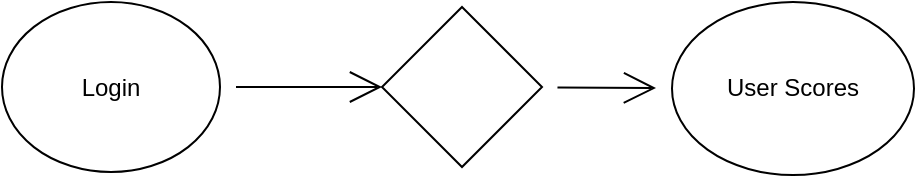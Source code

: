<mxfile version="20.7.4" type="device"><diagram id="9Y4InkmdnhFlzVw_VM1M" name="Page-1"><mxGraphModel dx="2286" dy="979" grid="0" gridSize="10" guides="1" tooltips="1" connect="1" arrows="1" fold="1" page="0" pageScale="1" pageWidth="1654" pageHeight="1169" math="0" shadow="0"><root><mxCell id="0"/><mxCell id="1" parent="0"/><mxCell id="FbrcDNmwWLLE6gR5Xn0R-4" style="edgeStyle=none;curved=1;rounded=0;orthogonalLoop=1;jettySize=auto;html=1;entryX=0;entryY=0.5;entryDx=0;entryDy=0;endArrow=open;startSize=14;endSize=14;sourcePerimeterSpacing=8;targetPerimeterSpacing=8;" parent="1" source="FbrcDNmwWLLE6gR5Xn0R-1" target="FbrcDNmwWLLE6gR5Xn0R-3" edge="1"><mxGeometry relative="1" as="geometry"/></mxCell><mxCell id="FbrcDNmwWLLE6gR5Xn0R-1" value="Login" style="ellipse;whiteSpace=wrap;html=1;" parent="1" vertex="1"><mxGeometry x="-267" y="79" width="109" height="85" as="geometry"/></mxCell><mxCell id="FbrcDNmwWLLE6gR5Xn0R-2" value="User Scores&lt;br&gt;" style="ellipse;whiteSpace=wrap;html=1;" parent="1" vertex="1"><mxGeometry x="68" y="79" width="121" height="86.5" as="geometry"/></mxCell><mxCell id="FbrcDNmwWLLE6gR5Xn0R-5" value="" style="edgeStyle=none;curved=1;rounded=0;orthogonalLoop=1;jettySize=auto;html=1;endArrow=open;startSize=14;endSize=14;sourcePerimeterSpacing=8;targetPerimeterSpacing=8;" parent="1" source="FbrcDNmwWLLE6gR5Xn0R-3" target="FbrcDNmwWLLE6gR5Xn0R-2" edge="1"><mxGeometry relative="1" as="geometry"/></mxCell><mxCell id="FbrcDNmwWLLE6gR5Xn0R-3" value="" style="rhombus;whiteSpace=wrap;html=1;" parent="1" vertex="1"><mxGeometry x="-77" y="81.5" width="80" height="80" as="geometry"/></mxCell></root></mxGraphModel></diagram></mxfile>
